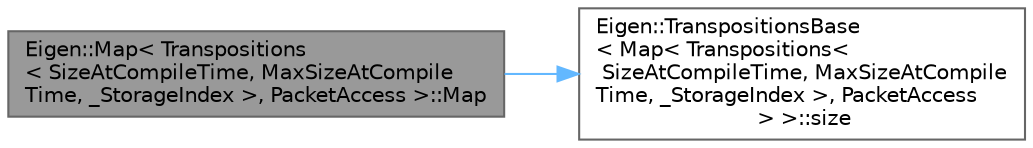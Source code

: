 digraph "Eigen::Map&lt; Transpositions&lt; SizeAtCompileTime, MaxSizeAtCompileTime, _StorageIndex &gt;, PacketAccess &gt;::Map"
{
 // LATEX_PDF_SIZE
  bgcolor="transparent";
  edge [fontname=Helvetica,fontsize=10,labelfontname=Helvetica,labelfontsize=10];
  node [fontname=Helvetica,fontsize=10,shape=box,height=0.2,width=0.4];
  rankdir="LR";
  Node1 [id="Node000001",label="Eigen::Map\< Transpositions\l\< SizeAtCompileTime, MaxSizeAtCompile\lTime, _StorageIndex \>, PacketAccess \>::Map",height=0.2,width=0.4,color="gray40", fillcolor="grey60", style="filled", fontcolor="black",tooltip=" "];
  Node1 -> Node2 [id="edge1_Node000001_Node000002",color="steelblue1",style="solid",tooltip=" "];
  Node2 [id="Node000002",label="Eigen::TranspositionsBase\l\< Map\< Transpositions\<\l SizeAtCompileTime, MaxSizeAtCompile\lTime, _StorageIndex \>, PacketAccess\l \> \>::size",height=0.2,width=0.4,color="grey40", fillcolor="white", style="filled",URL="$class_eigen_1_1_transpositions_base.html#a6888d6261a9cc24ee8607496e610a5a3",tooltip=" "];
}
